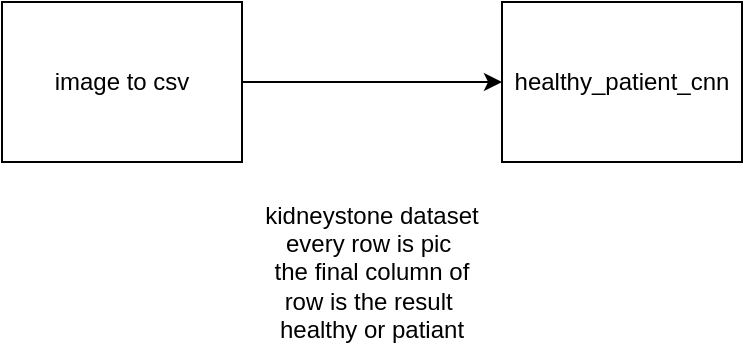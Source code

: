 <mxfile>
    <diagram id="zHtTZhasikZaJkBOkGYX" name="Page-1">
        <mxGraphModel dx="621" dy="261" grid="1" gridSize="10" guides="1" tooltips="1" connect="1" arrows="1" fold="1" page="1" pageScale="1" pageWidth="850" pageHeight="1100" math="0" shadow="0">
            <root>
                <mxCell id="0"/>
                <mxCell id="1" parent="0"/>
                <mxCell id="4" style="edgeStyle=none;html=1;entryX=0;entryY=0.5;entryDx=0;entryDy=0;" parent="1" source="2" target="3" edge="1">
                    <mxGeometry relative="1" as="geometry"/>
                </mxCell>
                <mxCell id="2" value="image to csv" style="rounded=0;whiteSpace=wrap;html=1;" parent="1" vertex="1">
                    <mxGeometry x="40" y="230" width="120" height="80" as="geometry"/>
                </mxCell>
                <mxCell id="3" value="healthy_patient_cnn" style="rounded=0;whiteSpace=wrap;html=1;" parent="1" vertex="1">
                    <mxGeometry x="290" y="230" width="120" height="80" as="geometry"/>
                </mxCell>
                <mxCell id="5" value="kidneystone dataset&lt;br&gt;every row is pic&amp;nbsp;&lt;br&gt;the final column of row is the result&amp;nbsp;&lt;br&gt;healthy or patiant" style="text;html=1;strokeColor=none;fillColor=none;align=center;verticalAlign=middle;whiteSpace=wrap;rounded=0;" parent="1" vertex="1">
                    <mxGeometry x="170" y="330" width="110" height="70" as="geometry"/>
                </mxCell>
            </root>
        </mxGraphModel>
    </diagram>
</mxfile>
